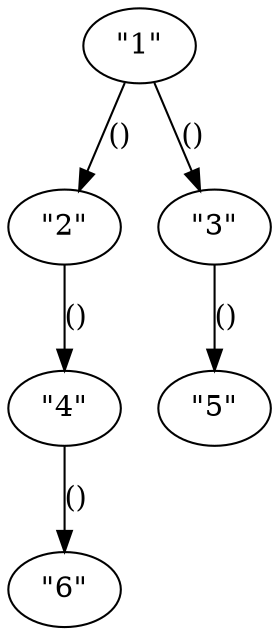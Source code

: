 digraph {
    0 [ label = "\"1\"" ]
    1 [ label = "\"2\"" ]
    2 [ label = "\"3\"" ]
    3 [ label = "\"4\"" ]
    4 [ label = "\"5\"" ]
    5 [ label = "\"6\"" ]
    0 -> 1 [ label = "()" ]
    0 -> 2 [ label = "()" ]
    1 -> 3 [ label = "()" ]
    2 -> 4 [ label = "()" ]
    3 -> 5 [ label = "()" ]
}
